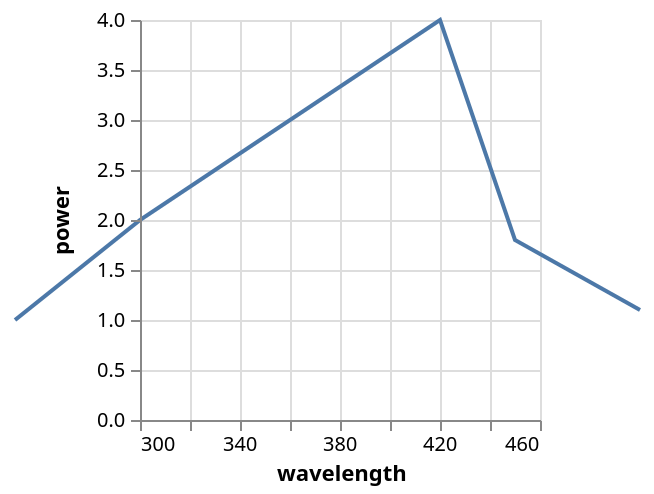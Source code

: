 {
  "$schema": "https://vega.github.io/schema/vega/v4.json",
  "autosize": "pad",
  "padding": 5,
  "width": 200,
  "height": 200,
  "style": "cell",
  "data": [
    {
      "name": "source_0",
      "values": [
        {"wavelength": 250, "power": 1},
        {"wavelength": 300, "power": 2},
        {"wavelength": 420, "power": 4},
        {"wavelength": 450, "power": 1.8},
        {"wavelength": 500, "power": 1.1}
      ]
    }
  ],
  "marks": [
    {
      "name": "marks",
      "type": "line",
      "style": ["line"],
      "sort": {"field": "datum[\"wavelength\"]", "order": "descending"},
      "from": {"data": "source_0"},
      "encode": {
        "update": {
          "stroke": {"value": "#4c78a8"},
          "tooltip": {
            "signal": "{\"wavelength\": format(datum[\"wavelength\"], \"\"), \"power\": format(datum[\"power\"], \"\")}"
          },
          "x": {"scale": "x", "field": "wavelength"},
          "y": {"scale": "y", "field": "power"},
          "defined": {
            "signal": "datum[\"wavelength\"] !== null && !isNaN(datum[\"wavelength\"]) && datum[\"power\"] !== null && !isNaN(datum[\"power\"])"
          }
        }
      }
    }
  ],
  "scales": [
    {
      "name": "x",
      "type": "linear",
      "domain": [300, 450],
      "range": [0, {"signal": "width"}],
      "nice": true,
      "zero": false
    },
    {
      "name": "y",
      "type": "linear",
      "domain": {"data": "source_0", "field": "power"},
      "range": [{"signal": "height"}, 0],
      "nice": true,
      "zero": true
    }
  ],
  "axes": [
    {
      "scale": "x",
      "orient": "bottom",
      "grid": false,
      "title": "wavelength",
      "labelFlush": true,
      "labelOverlap": true,
      "tickCount": {"signal": "floor(width/40) + 1"},
      "zindex": 1
    },
    {
      "scale": "x",
      "orient": "bottom",
      "gridScale": "y",
      "grid": true,
      "tickCount": {"signal": "floor(width/40) + 1"},
      "domain": false,
      "labels": false,
      "maxExtent": 0,
      "minExtent": 0,
      "ticks": false,
      "zindex": 0
    },
    {
      "scale": "y",
      "orient": "left",
      "grid": false,
      "title": "power",
      "labelOverlap": true,
      "tickCount": {"signal": "floor(height/40) + 1"},
      "zindex": 1
    },
    {
      "scale": "y",
      "orient": "left",
      "gridScale": "x",
      "grid": true,
      "tickCount": {"signal": "floor(height/40) + 1"},
      "domain": false,
      "labels": false,
      "maxExtent": 0,
      "minExtent": 0,
      "ticks": false,
      "zindex": 0
    }
  ],
  "config": {"axisY": {"minExtent": 30}}
}
